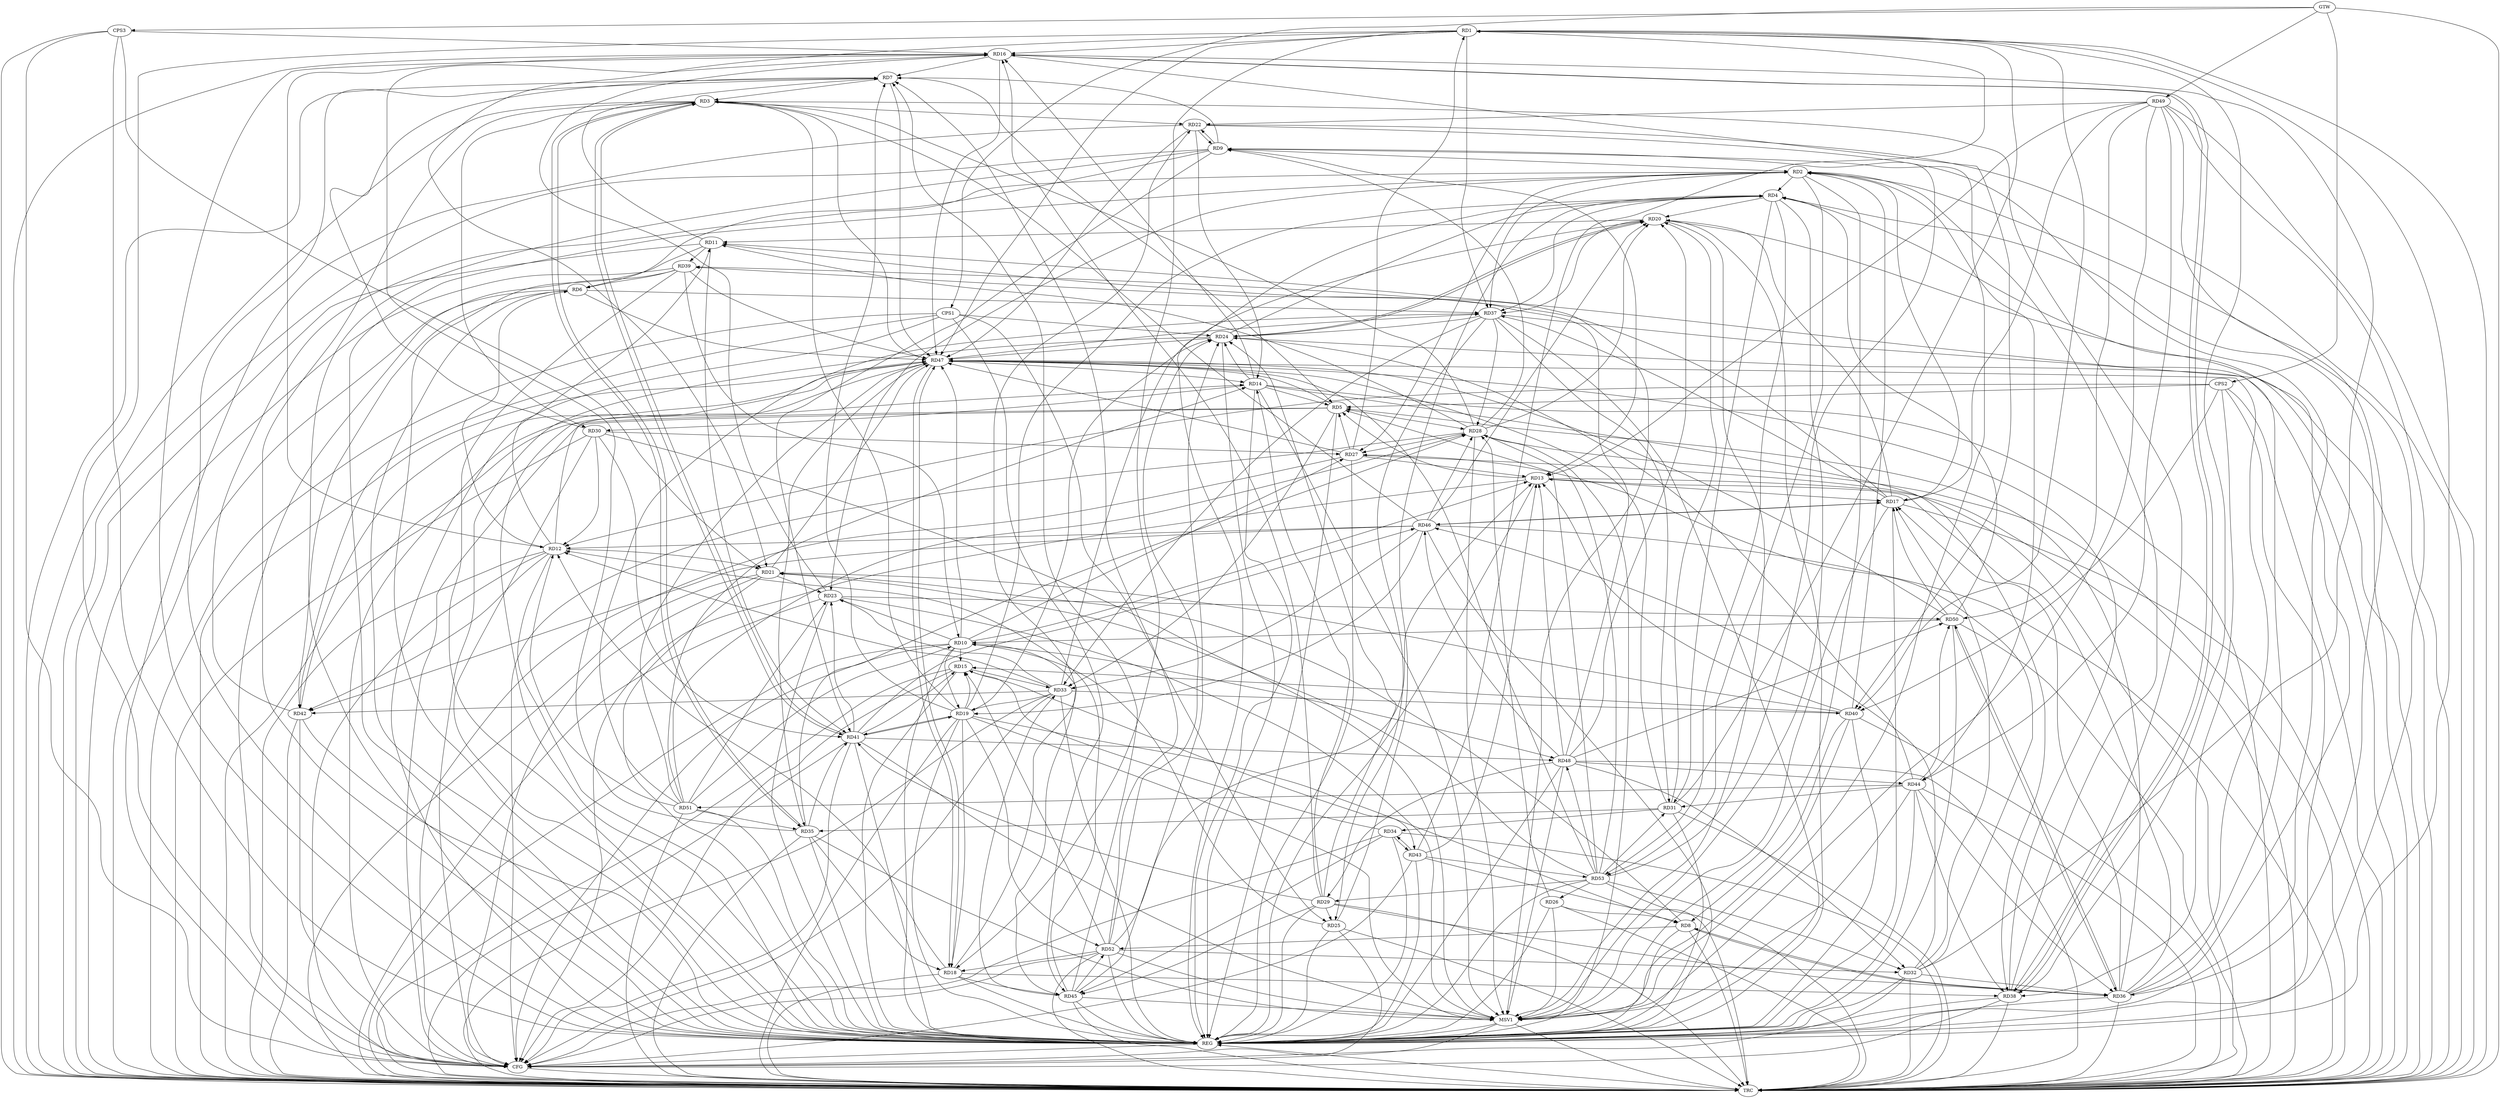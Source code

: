 strict digraph G {
  RD1 [ label="RD1" ];
  RD2 [ label="RD2" ];
  RD3 [ label="RD3" ];
  RD4 [ label="RD4" ];
  RD5 [ label="RD5" ];
  RD6 [ label="RD6" ];
  RD7 [ label="RD7" ];
  RD8 [ label="RD8" ];
  RD9 [ label="RD9" ];
  RD10 [ label="RD10" ];
  RD11 [ label="RD11" ];
  RD12 [ label="RD12" ];
  RD13 [ label="RD13" ];
  RD14 [ label="RD14" ];
  RD15 [ label="RD15" ];
  RD16 [ label="RD16" ];
  RD17 [ label="RD17" ];
  RD18 [ label="RD18" ];
  RD19 [ label="RD19" ];
  RD20 [ label="RD20" ];
  RD21 [ label="RD21" ];
  RD22 [ label="RD22" ];
  RD23 [ label="RD23" ];
  RD24 [ label="RD24" ];
  RD25 [ label="RD25" ];
  RD26 [ label="RD26" ];
  RD27 [ label="RD27" ];
  RD28 [ label="RD28" ];
  RD29 [ label="RD29" ];
  RD30 [ label="RD30" ];
  RD31 [ label="RD31" ];
  RD32 [ label="RD32" ];
  RD33 [ label="RD33" ];
  RD34 [ label="RD34" ];
  RD35 [ label="RD35" ];
  RD36 [ label="RD36" ];
  RD37 [ label="RD37" ];
  RD38 [ label="RD38" ];
  RD39 [ label="RD39" ];
  RD40 [ label="RD40" ];
  RD41 [ label="RD41" ];
  RD42 [ label="RD42" ];
  RD43 [ label="RD43" ];
  RD44 [ label="RD44" ];
  RD45 [ label="RD45" ];
  RD46 [ label="RD46" ];
  RD47 [ label="RD47" ];
  RD48 [ label="RD48" ];
  RD49 [ label="RD49" ];
  RD50 [ label="RD50" ];
  RD51 [ label="RD51" ];
  RD52 [ label="RD52" ];
  RD53 [ label="RD53" ];
  CPS1 [ label="CPS1" ];
  CPS2 [ label="CPS2" ];
  CPS3 [ label="CPS3" ];
  GTW [ label="GTW" ];
  REG [ label="REG" ];
  CFG [ label="CFG" ];
  TRC [ label="TRC" ];
  MSV1 [ label="MSV1" ];
  RD1 -> RD16;
  RD1 -> RD18;
  RD1 -> RD21;
  RD27 -> RD1;
  RD31 -> RD1;
  RD1 -> RD37;
  RD1 -> RD38;
  RD1 -> RD40;
  RD43 -> RD1;
  RD2 -> RD4;
  RD9 -> RD2;
  RD17 -> RD2;
  RD2 -> RD23;
  RD2 -> RD27;
  RD2 -> RD37;
  RD38 -> RD2;
  RD40 -> RD2;
  RD42 -> RD2;
  RD2 -> RD44;
  RD2 -> RD53;
  RD7 -> RD3;
  RD19 -> RD3;
  RD3 -> RD22;
  RD28 -> RD3;
  RD3 -> RD30;
  RD3 -> RD35;
  RD35 -> RD3;
  RD38 -> RD3;
  RD3 -> RD41;
  RD41 -> RD3;
  RD46 -> RD3;
  RD19 -> RD4;
  RD4 -> RD20;
  RD24 -> RD4;
  RD25 -> RD4;
  RD4 -> RD31;
  RD36 -> RD4;
  RD4 -> RD37;
  RD50 -> RD4;
  RD4 -> RD53;
  RD7 -> RD5;
  RD13 -> RD5;
  RD14 -> RD5;
  RD27 -> RD5;
  RD5 -> RD28;
  RD5 -> RD33;
  RD36 -> RD5;
  RD53 -> RD5;
  RD9 -> RD6;
  RD12 -> RD6;
  RD6 -> RD37;
  RD39 -> RD6;
  RD6 -> RD42;
  RD9 -> RD7;
  RD11 -> RD7;
  RD16 -> RD7;
  RD19 -> RD7;
  RD30 -> RD7;
  RD45 -> RD7;
  RD52 -> RD7;
  RD19 -> RD8;
  RD8 -> RD21;
  RD26 -> RD8;
  RD8 -> RD36;
  RD36 -> RD8;
  RD40 -> RD8;
  RD8 -> RD52;
  RD9 -> RD13;
  RD9 -> RD22;
  RD22 -> RD9;
  RD28 -> RD9;
  RD9 -> RD41;
  RD53 -> RD9;
  RD10 -> RD13;
  RD10 -> RD15;
  RD10 -> RD19;
  RD10 -> RD23;
  RD25 -> RD10;
  RD10 -> RD27;
  RD39 -> RD10;
  RD10 -> RD45;
  RD10 -> RD48;
  RD50 -> RD10;
  RD51 -> RD10;
  RD12 -> RD11;
  RD20 -> RD11;
  RD28 -> RD11;
  RD36 -> RD11;
  RD11 -> RD39;
  RD11 -> RD41;
  RD12 -> RD14;
  RD16 -> RD12;
  RD18 -> RD12;
  RD12 -> RD21;
  RD30 -> RD12;
  RD33 -> RD12;
  RD12 -> RD42;
  RD45 -> RD12;
  RD46 -> RD12;
  RD51 -> RD12;
  RD13 -> RD17;
  RD27 -> RD13;
  RD36 -> RD13;
  RD40 -> RD13;
  RD43 -> RD13;
  RD48 -> RD13;
  RD49 -> RD13;
  RD52 -> RD13;
  RD14 -> RD16;
  RD22 -> RD14;
  RD14 -> RD24;
  RD29 -> RD14;
  RD14 -> RD30;
  RD14 -> RD38;
  RD47 -> RD14;
  RD51 -> RD14;
  RD19 -> RD15;
  RD15 -> RD33;
  RD34 -> RD15;
  RD40 -> RD15;
  RD41 -> RD15;
  RD15 -> RD43;
  RD52 -> RD15;
  RD23 -> RD16;
  RD29 -> RD16;
  RD32 -> RD16;
  RD35 -> RD16;
  RD16 -> RD38;
  RD38 -> RD16;
  RD16 -> RD40;
  RD17 -> RD20;
  RD32 -> RD17;
  RD36 -> RD17;
  RD17 -> RD37;
  RD17 -> RD39;
  RD17 -> RD46;
  RD46 -> RD17;
  RD49 -> RD17;
  RD50 -> RD17;
  RD19 -> RD18;
  RD18 -> RD22;
  RD35 -> RD18;
  RD18 -> RD38;
  RD18 -> RD45;
  RD47 -> RD18;
  RD52 -> RD18;
  RD19 -> RD24;
  RD33 -> RD19;
  RD19 -> RD41;
  RD41 -> RD19;
  RD46 -> RD19;
  RD19 -> RD52;
  RD20 -> RD24;
  RD24 -> RD20;
  RD28 -> RD20;
  RD31 -> RD20;
  RD33 -> RD20;
  RD20 -> RD37;
  RD46 -> RD20;
  RD48 -> RD20;
  RD21 -> RD23;
  RD40 -> RD21;
  RD53 -> RD21;
  RD49 -> RD22;
  RD33 -> RD23;
  RD41 -> RD23;
  RD23 -> RD50;
  RD51 -> RD23;
  RD29 -> RD24;
  RD37 -> RD24;
  RD44 -> RD24;
  RD45 -> RD24;
  RD52 -> RD24;
  RD29 -> RD25;
  RD37 -> RD25;
  RD26 -> RD28;
  RD53 -> RD26;
  RD28 -> RD27;
  RD30 -> RD27;
  RD32 -> RD27;
  RD35 -> RD28;
  RD37 -> RD28;
  RD46 -> RD28;
  RD51 -> RD28;
  RD53 -> RD28;
  RD29 -> RD36;
  RD29 -> RD41;
  RD29 -> RD45;
  RD48 -> RD29;
  RD53 -> RD29;
  RD30 -> RD41;
  RD31 -> RD34;
  RD31 -> RD35;
  RD37 -> RD31;
  RD44 -> RD31;
  RD53 -> RD31;
  RD32 -> RD36;
  RD32 -> RD46;
  RD48 -> RD32;
  RD52 -> RD32;
  RD53 -> RD32;
  RD37 -> RD33;
  RD33 -> RD40;
  RD33 -> RD42;
  RD45 -> RD33;
  RD46 -> RD33;
  RD34 -> RD43;
  RD43 -> RD34;
  RD34 -> RD45;
  RD35 -> RD41;
  RD47 -> RD35;
  RD51 -> RD35;
  RD44 -> RD36;
  RD49 -> RD36;
  RD36 -> RD50;
  RD50 -> RD36;
  RD47 -> RD37;
  RD51 -> RD37;
  RD44 -> RD38;
  RD48 -> RD39;
  RD41 -> RD46;
  RD41 -> RD48;
  RD46 -> RD42;
  RD43 -> RD53;
  RD48 -> RD44;
  RD49 -> RD44;
  RD44 -> RD50;
  RD44 -> RD51;
  RD45 -> RD52;
  RD48 -> RD46;
  RD48 -> RD50;
  RD53 -> RD48;
  RD49 -> RD50;
  CPS1 -> RD45;
  CPS1 -> RD42;
  CPS1 -> RD24;
  CPS1 -> RD25;
  CPS2 -> RD40;
  CPS2 -> RD12;
  CPS2 -> RD38;
  CPS2 -> RD5;
  CPS3 -> RD16;
  CPS3 -> RD21;
  GTW -> RD49;
  GTW -> CPS1;
  GTW -> CPS2;
  GTW -> CPS3;
  RD1 -> REG;
  RD2 -> REG;
  RD3 -> REG;
  RD4 -> REG;
  RD5 -> REG;
  RD6 -> REG;
  RD7 -> REG;
  RD8 -> REG;
  RD9 -> REG;
  RD10 -> REG;
  RD11 -> REG;
  RD12 -> REG;
  RD13 -> REG;
  RD14 -> REG;
  RD15 -> REG;
  RD16 -> REG;
  RD17 -> REG;
  RD18 -> REG;
  RD19 -> REG;
  RD20 -> REG;
  RD21 -> REG;
  RD22 -> REG;
  RD23 -> REG;
  RD24 -> REG;
  RD25 -> REG;
  RD26 -> REG;
  RD27 -> REG;
  RD28 -> REG;
  RD29 -> REG;
  RD30 -> REG;
  RD31 -> REG;
  RD32 -> REG;
  RD33 -> REG;
  RD34 -> REG;
  RD35 -> REG;
  RD36 -> REG;
  RD37 -> REG;
  RD38 -> REG;
  RD39 -> REG;
  RD40 -> REG;
  RD41 -> REG;
  RD42 -> REG;
  RD43 -> REG;
  RD44 -> REG;
  RD45 -> REG;
  RD46 -> REG;
  RD47 -> REG;
  RD48 -> REG;
  RD49 -> REG;
  RD50 -> REG;
  RD51 -> REG;
  RD52 -> REG;
  RD53 -> REG;
  CPS1 -> REG;
  CPS2 -> REG;
  CPS3 -> REG;
  RD10 -> CFG;
  RD38 -> CFG;
  RD5 -> CFG;
  CPS3 -> CFG;
  RD25 -> CFG;
  RD42 -> CFG;
  RD43 -> CFG;
  RD21 -> CFG;
  RD52 -> CFG;
  RD34 -> CFG;
  RD28 -> CFG;
  RD47 -> CFG;
  RD41 -> CFG;
  RD32 -> CFG;
  RD15 -> CFG;
  RD22 -> CFG;
  RD24 -> CFG;
  RD33 -> CFG;
  RD39 -> CFG;
  RD1 -> CFG;
  RD12 -> CFG;
  RD13 -> CFG;
  RD27 -> CFG;
  REG -> CFG;
  RD1 -> TRC;
  RD2 -> TRC;
  RD3 -> TRC;
  RD4 -> TRC;
  RD5 -> TRC;
  RD6 -> TRC;
  RD7 -> TRC;
  RD8 -> TRC;
  RD9 -> TRC;
  RD10 -> TRC;
  RD11 -> TRC;
  RD12 -> TRC;
  RD13 -> TRC;
  RD14 -> TRC;
  RD15 -> TRC;
  RD16 -> TRC;
  RD17 -> TRC;
  RD18 -> TRC;
  RD19 -> TRC;
  RD20 -> TRC;
  RD21 -> TRC;
  RD22 -> TRC;
  RD23 -> TRC;
  RD24 -> TRC;
  RD25 -> TRC;
  RD26 -> TRC;
  RD27 -> TRC;
  RD28 -> TRC;
  RD29 -> TRC;
  RD30 -> TRC;
  RD31 -> TRC;
  RD32 -> TRC;
  RD33 -> TRC;
  RD34 -> TRC;
  RD35 -> TRC;
  RD36 -> TRC;
  RD37 -> TRC;
  RD38 -> TRC;
  RD39 -> TRC;
  RD40 -> TRC;
  RD41 -> TRC;
  RD42 -> TRC;
  RD43 -> TRC;
  RD44 -> TRC;
  RD45 -> TRC;
  RD46 -> TRC;
  RD47 -> TRC;
  RD48 -> TRC;
  RD49 -> TRC;
  RD50 -> TRC;
  RD51 -> TRC;
  RD52 -> TRC;
  RD53 -> TRC;
  CPS1 -> TRC;
  CPS2 -> TRC;
  CPS3 -> TRC;
  GTW -> TRC;
  CFG -> TRC;
  TRC -> REG;
  RD21 -> RD47;
  RD18 -> RD47;
  RD38 -> RD47;
  RD6 -> RD47;
  RD24 -> RD47;
  RD53 -> RD47;
  RD42 -> RD47;
  RD51 -> RD47;
  RD10 -> RD47;
  RD22 -> RD47;
  RD1 -> RD47;
  RD7 -> RD47;
  RD39 -> RD47;
  RD16 -> RD47;
  RD27 -> RD47;
  RD31 -> RD47;
  RD5 -> RD47;
  RD36 -> RD47;
  RD50 -> RD47;
  RD3 -> RD47;
  RD2 -> MSV1;
  RD4 -> MSV1;
  RD11 -> MSV1;
  RD19 -> MSV1;
  RD23 -> MSV1;
  RD30 -> MSV1;
  RD35 -> MSV1;
  RD41 -> MSV1;
  RD48 -> MSV1;
  RD49 -> MSV1;
  RD52 -> MSV1;
  RD26 -> MSV1;
  RD17 -> MSV1;
  RD9 -> MSV1;
  RD40 -> MSV1;
  RD44 -> MSV1;
  RD20 -> MSV1;
  RD14 -> MSV1;
  RD45 -> MSV1;
  RD28 -> MSV1;
  MSV1 -> REG;
  MSV1 -> TRC;
  MSV1 -> CFG;
}
